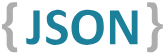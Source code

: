 <mxfile>
    <diagram id="GsTfPyI-DIk02BsxcBU9" name="Page-1">
        <mxGraphModel dx="348" dy="350" grid="1" gridSize="10" guides="1" tooltips="1" connect="1" arrows="1" fold="1" page="1" pageScale="1" pageWidth="850" pageHeight="1100" math="0" shadow="0">
            <root>
                <mxCell id="0"/>
                <mxCell id="1" parent="0"/>
                <mxCell id="3" value="" style="dashed=0;outlineConnect=0;html=1;align=center;labelPosition=center;verticalLabelPosition=bottom;verticalAlign=top;shape=mxgraph.weblogos.json_2" vertex="1" parent="1">
                    <mxGeometry x="160" y="140" width="80.4" height="25.2" as="geometry"/>
                </mxCell>
            </root>
        </mxGraphModel>
    </diagram>
</mxfile>